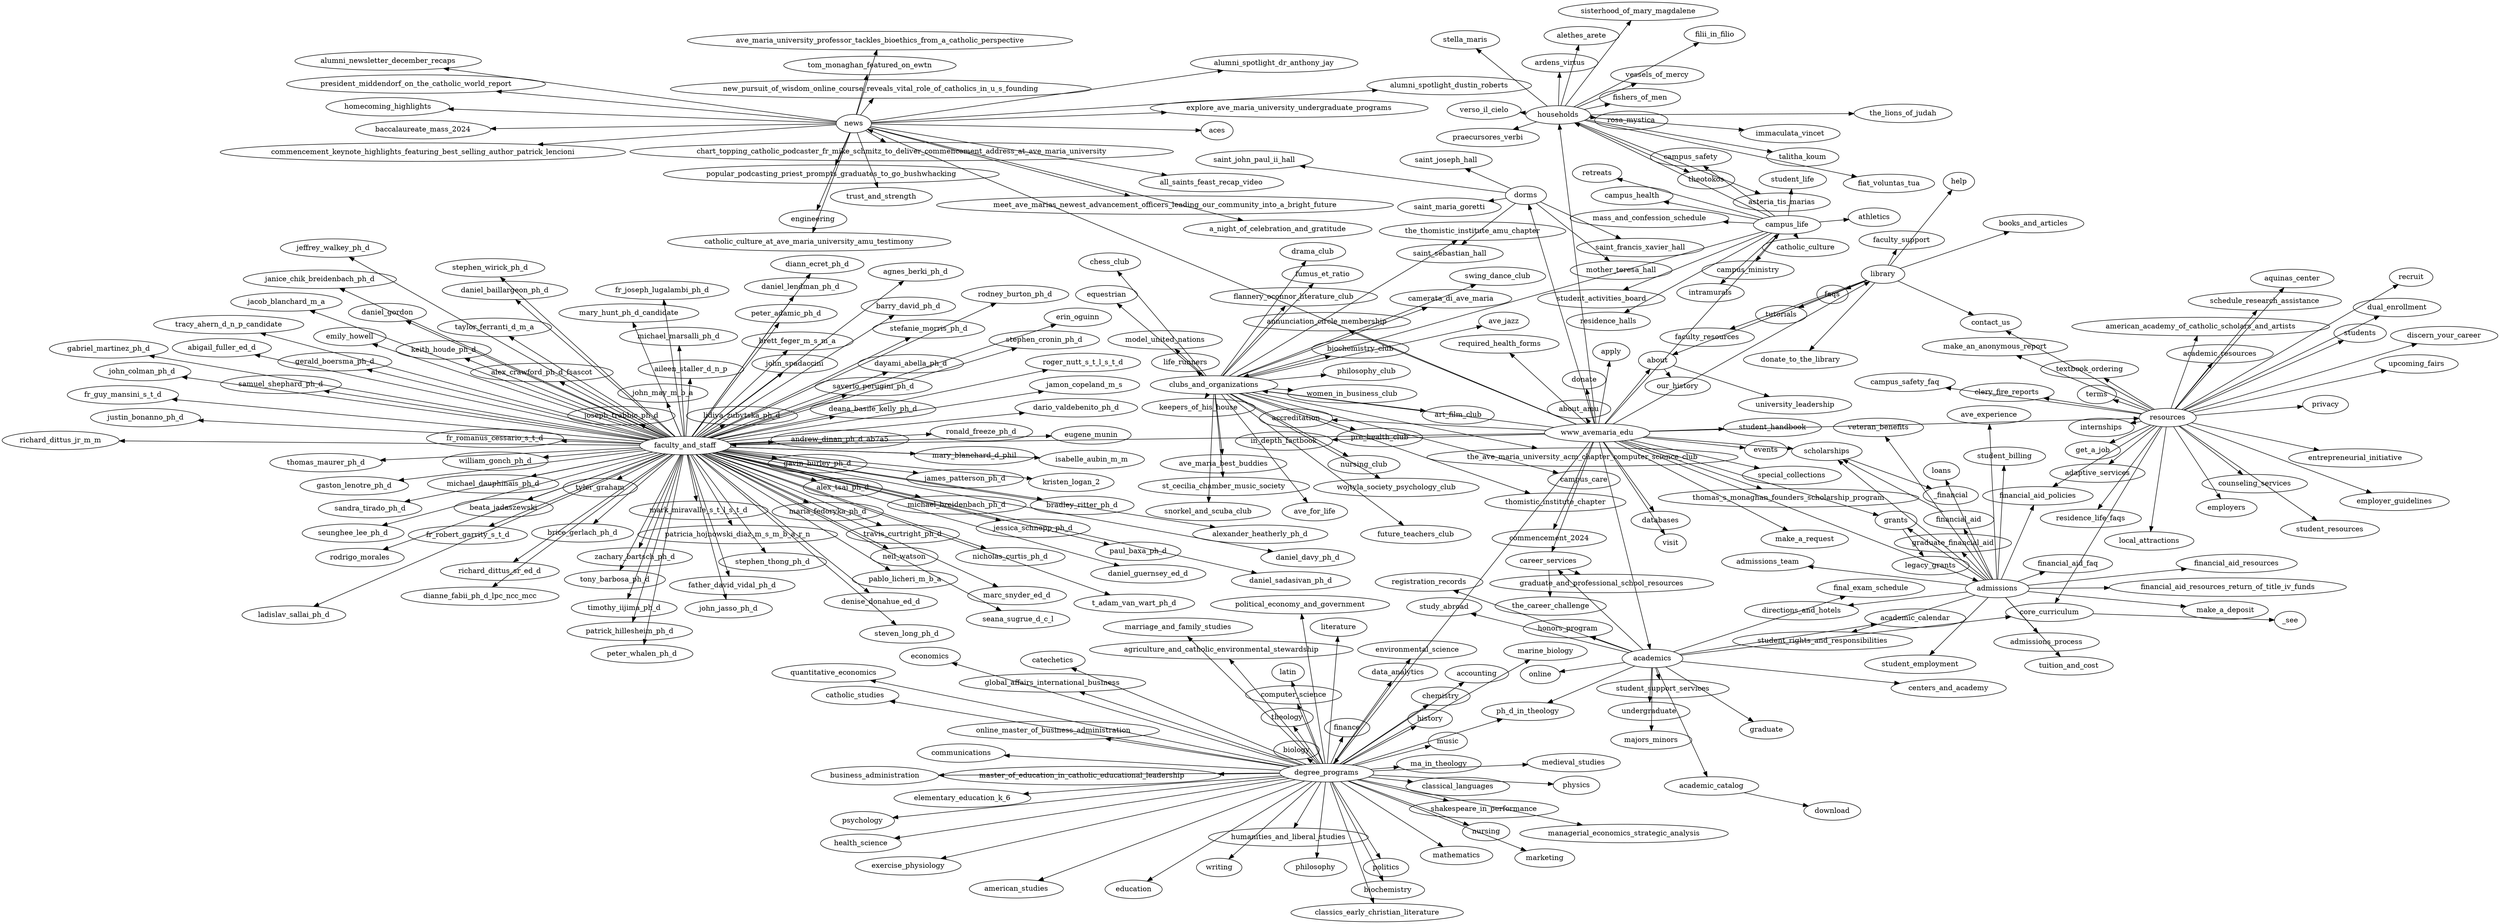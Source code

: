 digraph site {
rankdir=LR;
size=100
layout=sfdp
overlap=prism
beautify=true
smoothing=triangle
quadtree=fast
pack=false
academics -> student_support_services;
academics -> academic_catalog;
academics -> centers_and_academy;
academics -> academic_calendar;
academics -> final_exam_schedule;
academics -> study_abroad;
academics -> core_curriculum;
academics -> registration_records;
academics -> honors_program;
academics -> online;
academics -> ph_d_in_theology;
academics -> career_services;
academics -> majors_minors;
academics -> graduate;
academics -> undergraduate;
about -> our_history;
about -> university_leadership;
financial_aid -> scholarships;
degree_programs -> classics_early_christian_literature;
degree_programs -> philosophy;
degree_programs -> mathematics;
degree_programs -> shakespeare_in_performance;
degree_programs -> physics;
degree_programs -> ma_in_theology;
degree_programs -> medieval_studies;
degree_programs -> music;
degree_programs -> history;
degree_programs -> chemistry;
degree_programs -> marine_biology;
degree_programs -> environmental_science;
degree_programs -> accounting;
degree_programs -> data_analytics;
degree_programs -> literature;
degree_programs -> political_economy_and_government;
degree_programs -> latin;
degree_programs -> computer_science;
degree_programs -> economics;
degree_programs -> quantitative_economics;
degree_programs -> catechetics;
degree_programs -> catholic_studies;
degree_programs -> finance;
degree_programs -> marriage_and_family_studies;
degree_programs -> theology;
degree_programs -> agriculture_and_catholic_environmental_stewardship;
degree_programs -> global_affairs_international_business;
degree_programs -> biology;
degree_programs -> online_master_of_business_administration;
degree_programs -> communications;
degree_programs -> business_administration;
degree_programs -> master_of_education_in_catholic_educational_leadership;
degree_programs -> elementary_education_k_6;
degree_programs -> psychology;
degree_programs -> health_science;
degree_programs -> exercise_physiology;
degree_programs -> american_studies;
degree_programs -> education;
degree_programs -> writing;
degree_programs -> humanities_and_liberal_studies;
degree_programs -> nursing;
degree_programs -> classical_languages;
degree_programs -> managerial_economics_strategic_analysis;
degree_programs -> ph_d_in_theology;
degree_programs -> marketing;
degree_programs -> politics;
degree_programs -> biochemistry;
academic_catalog -> download;
core_curriculum -> _see;
career_services -> graduate_and_professional_school_resources;
career_services -> the_career_challenge;
www_avemaria_edu -> resources;
www_avemaria_edu -> academics;
www_avemaria_edu -> faculty_and_staff;
www_avemaria_edu -> households;
www_avemaria_edu -> degree_programs;
www_avemaria_edu -> scholarships;
www_avemaria_edu -> campus_life;
www_avemaria_edu -> admissions;
www_avemaria_edu -> clubs_and_organizations;
www_avemaria_edu -> events;
www_avemaria_edu -> grants;
www_avemaria_edu -> career_services;
www_avemaria_edu -> news;
www_avemaria_edu -> library;
www_avemaria_edu -> student_handbook;
www_avemaria_edu -> dorms;
www_avemaria_edu -> about_amu;
www_avemaria_edu -> apply;
www_avemaria_edu -> about;
www_avemaria_edu -> donate;
www_avemaria_edu -> required_health_forms;
www_avemaria_edu -> accreditation;
www_avemaria_edu -> annunciation_circle_membership;
www_avemaria_edu -> in_depth_factbook;
www_avemaria_edu -> databases;
www_avemaria_edu -> commencement_2024;
www_avemaria_edu -> thomas_s_monaghan_founders_scholarship_program;
www_avemaria_edu -> visit;
www_avemaria_edu -> make_a_request;
www_avemaria_edu -> special_collections;
dorms -> saint_francis_xavier_hall;
dorms -> saint_joseph_hall;
dorms -> saint_john_paul_ii_hall;
dorms -> saint_maria_goretti;
dorms -> saint_sebastian_hall;
dorms -> mother_teresa_hall;
faculty_and_staff -> alex_tsai_ph_d;
faculty_and_staff -> tyler_graham;
faculty_and_staff -> zachary_bartsch_ph_d;
faculty_and_staff -> mark_miravalle_s_t_l_s_t_d;
faculty_and_staff -> travis_curtright_ph_d;
faculty_and_staff -> andrew_dinan_ph_d_ab7a5;
faculty_and_staff -> mary_blanchard_d_phil;
faculty_and_staff -> isabelle_aubin_m_m;
faculty_and_staff -> ronald_freeze_ph_d;
faculty_and_staff -> eugene_munin;
faculty_and_staff -> dario_valdebenito_ph_d;
faculty_and_staff -> jamon_copeland_m_s;
faculty_and_staff -> roger_nutt_s_t_l_s_t_d;
faculty_and_staff -> stephen_cronin_ph_d;
faculty_and_staff -> stefanie_morris_ph_d;
faculty_and_staff -> deana_basile_kelly_ph_d;
faculty_and_staff -> erin_oguinn;
faculty_and_staff -> saverio_perugini_ph_d;
faculty_and_staff -> rodney_burton_ph_d;
faculty_and_staff -> agnes_berki_ph_d;
faculty_and_staff -> dayami_abella_ph_d;
faculty_and_staff -> lidiya_zubytska_ph_d;
faculty_and_staff -> peter_adamic_ph_d;
faculty_and_staff -> john_spadaccini;
faculty_and_staff -> brett_feger_m_s_m_a;
faculty_and_staff -> diann_ecret_ph_d;
faculty_and_staff -> jeffrey_walkey_ph_d;
faculty_and_staff -> daniel_gordon;
faculty_and_staff -> joseph_trabbic_ph_d;
faculty_and_staff -> michael_marsalli_ph_d;
faculty_and_staff -> alex_crawford_ph_d_fsascot;
faculty_and_staff -> daniel_baillargeon_ph_d;
faculty_and_staff -> aileen_staller_d_n_p;
faculty_and_staff -> barry_david_ph_d;
faculty_and_staff -> fr_joseph_lugalambi_ph_d;
faculty_and_staff -> taylor_ferranti_d_m_a;
faculty_and_staff -> john_may_m_b_a;
faculty_and_staff -> keith_houde_ph_d;
faculty_and_staff -> janice_chik_breidenbach_ph_d;
faculty_and_staff -> samuel_shephard_ph_d;
faculty_and_staff -> jacob_blanchard_m_a;
faculty_and_staff -> emily_howell;
faculty_and_staff -> stephen_wirick_ph_d;
faculty_and_staff -> daniel_lendman_ph_d;
faculty_and_staff -> mary_hunt_ph_d_candidate;
faculty_and_staff -> gerald_boersma_ph_d;
faculty_and_staff -> tracy_ahern_d_n_p_candidate;
faculty_and_staff -> abigail_fuller_ed_d;
faculty_and_staff -> gabriel_martinez_ph_d;
faculty_and_staff -> john_colman_ph_d;
faculty_and_staff -> fr_guy_mansini_s_t_d;
faculty_and_staff -> justin_bonanno_ph_d;
faculty_and_staff -> richard_dittus_jr_m_m;
faculty_and_staff -> fr_romanus_cessario_s_t_d;
faculty_and_staff -> thomas_maurer_ph_d;
faculty_and_staff -> william_gonch_ph_d;
faculty_and_staff -> gaston_lenotre_ph_d;
faculty_and_staff -> michael_dauphinais_ph_d;
faculty_and_staff -> sandra_tirado_ph_d;
faculty_and_staff -> beata_jadaszewski;
faculty_and_staff -> seunghee_lee_ph_d;
faculty_and_staff -> fr_robert_garrity_s_t_d;
faculty_and_staff -> rodrigo_morales;
faculty_and_staff -> richard_dittus_sr_ed_d;
faculty_and_staff -> ladislav_sallai_ph_d;
faculty_and_staff -> dianne_fabii_ph_d_lpc_ncc_mcc;
faculty_and_staff -> timothy_iijima_ph_d;
faculty_and_staff -> stephen_thong_ph_d;
faculty_and_staff -> peter_whalen_ph_d;
faculty_and_staff -> denise_donahue_ed_d;
faculty_and_staff -> patrick_hillesheim_ph_d;
faculty_and_staff -> patricia_hojnowski_diaz_m_s_m_b_a_r_n;
faculty_and_staff -> marc_snyder_ed_d;
faculty_and_staff -> gavin_hurley_ph_d;
faculty_and_staff -> paul_baxa_ph_d;
faculty_and_staff -> kristen_logan_2;
faculty_and_staff -> alexander_heatherly_ph_d;
faculty_and_staff -> james_patterson_ph_d;
faculty_and_staff -> daniel_davy_ph_d;
faculty_and_staff -> michael_breidenbach_ph_d;
faculty_and_staff -> daniel_guernsey_ed_d;
faculty_and_staff -> bradley_ritter_ph_d;
faculty_and_staff -> daniel_sadasivan_ph_d;
faculty_and_staff -> jessica_schnepp_ph_d;
faculty_and_staff -> t_adam_van_wart_ph_d;
faculty_and_staff -> nicholas_curtis_ph_d;
faculty_and_staff -> seana_sugrue_d_c_l;
faculty_and_staff -> neil_watson;
faculty_and_staff -> steven_long_ph_d;
faculty_and_staff -> john_jasso_ph_d;
faculty_and_staff -> pablo_licheri_m_b_a;
faculty_and_staff -> father_david_vidal_ph_d;
faculty_and_staff -> tony_barbosa_ph_d;
faculty_and_staff -> brice_gerlach_ph_d;
faculty_and_staff -> maria_fedoryka_ph_d;
resources -> get_a_job;
resources -> privacy;
resources -> upcoming_fairs;
resources -> financial_aid_policies;
resources -> discern_your_career;
resources -> dual_enrollment;
resources -> core_curriculum;
resources -> schedule_research_assistance;
resources -> recruit;
resources -> students;
resources -> american_academy_of_catholic_scholars_and_artists;
resources -> aquinas_center;
resources -> academic_resources;
resources -> textbook_ordering;
resources -> campus_safety_faq;
resources -> contact_us;
resources -> make_an_anonymous_report;
resources -> clery_fire_reports;
resources -> terms;
resources -> internships;
resources -> residence_life_faqs;
resources -> local_attractions;
resources -> counseling_services;
resources -> student_resources;
resources -> employers;
resources -> employer_guidelines;
resources -> entrepreneurial_initiative;
resources -> adaptive_services;
households -> fishers_of_men;
households -> talitha_koum;
households -> the_lions_of_judah;
households -> vessels_of_mercy;
households -> filii_in_filio;
households -> sisterhood_of_mary_magdalene;
households -> alethes_arete;
households -> stella_maris;
households -> ardens_virtus;
households -> verso_il_cielo;
households -> praecursores_verbi;
households -> theotokos;
households -> asteria_tis_marias;
households -> fiat_voluntas_tua;
households -> immaculata_vincet;
households -> rosa_mystica;
clubs_and_organizations -> philosophy_club;
clubs_and_organizations -> pre_health_club;
clubs_and_organizations -> art_film_club;
clubs_and_organizations -> biochemistry_club;
clubs_and_organizations -> ave_jazz;
clubs_and_organizations -> camerata_di_ave_maria;
clubs_and_organizations -> swing_dance_club;
clubs_and_organizations -> the_thomistic_institute_amu_chapter;
clubs_and_organizations -> drama_club;
clubs_and_organizations -> fumus_et_ratio;
clubs_and_organizations -> model_united_nations;
clubs_and_organizations -> chess_club;
clubs_and_organizations -> flannery_oconnor_literature_club;
clubs_and_organizations -> equestrian;
clubs_and_organizations -> life_runners;
clubs_and_organizations -> keepers_of_his_house;
clubs_and_organizations -> nursing_club;
clubs_and_organizations -> wojtyla_society_psychology_club;
clubs_and_organizations -> st_cecilia_chamber_music_society;
clubs_and_organizations -> ave_maria_best_buddies;
clubs_and_organizations -> snorkel_and_scuba_club;
clubs_and_organizations -> ave_for_life;
clubs_and_organizations -> future_teachers_club;
clubs_and_organizations -> thomistic_institute_chapter;
clubs_and_organizations -> campus_care;
clubs_and_organizations -> the_ave_maria_university_acm_chapter_computer_science_club;
clubs_and_organizations -> women_in_business_club;
campus_life -> households;
campus_life -> catholic_culture;
campus_life -> athletics;
campus_life -> clubs_and_organizations;
campus_life -> student_life;
campus_life -> campus_safety;
campus_life -> retreats;
campus_life -> campus_health;
campus_life -> mass_and_confession_schedule;
campus_life -> student_activities_board;
campus_life -> residence_halls;
campus_life -> intramurals;
campus_life -> campus_ministry;
admissions -> make_a_deposit;
admissions -> financial_aid_resources;
admissions -> financial_aid_faq;
admissions -> scholarships;
admissions -> student_billing;
admissions -> ave_experience;
admissions -> veteran_benefits;
admissions -> loans;
admissions -> graduate_financial_aid;
admissions -> financial_aid;
admissions -> admissions_team;
admissions -> grants;
admissions -> directions_and_hotels;
admissions -> student_rights_and_responsibilities;
admissions -> student_employment;
admissions -> admissions_process;
admissions -> tuition_and_cost;
admissions -> financial_aid_policies;
admissions -> financial_aid_resources_return_of_title_iv_funds;
grants -> legacy_grants;
news -> meet_ave_marias_newest_advancement_officers_leading_our_community_into_a_bright_future;
news -> aces;
news -> explore_ave_maria_university_undergraduate_programs;
news -> alumni_spotlight_dustin_roberts;
news -> new_pursuit_of_wisdom_online_course_reveals_vital_role_of_catholics_in_u_s_founding;
news -> ave_maria_university_professor_tackles_bioethics_from_a_catholic_perspective;
news -> alumni_spotlight_dr_anthony_jay;
news -> tom_monaghan_featured_on_ewtn;
news -> alumni_newsletter_december_recaps;
news -> president_middendorf_on_the_catholic_world_report;
news -> homecoming_highlights;
news -> baccalaureate_mass_2024;
news -> commencement_keynote_highlights_featuring_best_selling_author_patrick_lencioni;
news -> engineering;
news -> a_night_of_celebration_and_gratitude;
news -> trust_and_strength;
news -> catholic_culture_at_ave_maria_university_amu_testimony;
news -> popular_podcasting_priest_prompts_graduates_to_go_bushwhacking;
news -> chart_topping_catholic_podcaster_fr_mike_schmitz_to_deliver_commencement_address_at_ave_maria_university;
news -> all_saints_feast_recap_video;
library -> contact_us;
library -> tutorials;
library -> books_and_articles;
library -> help;
library -> faculty_support;
library -> about;
library -> faculty_resources;
library -> donate_to_the_library;
library -> faqs;
scholarships -> _financial;
}
